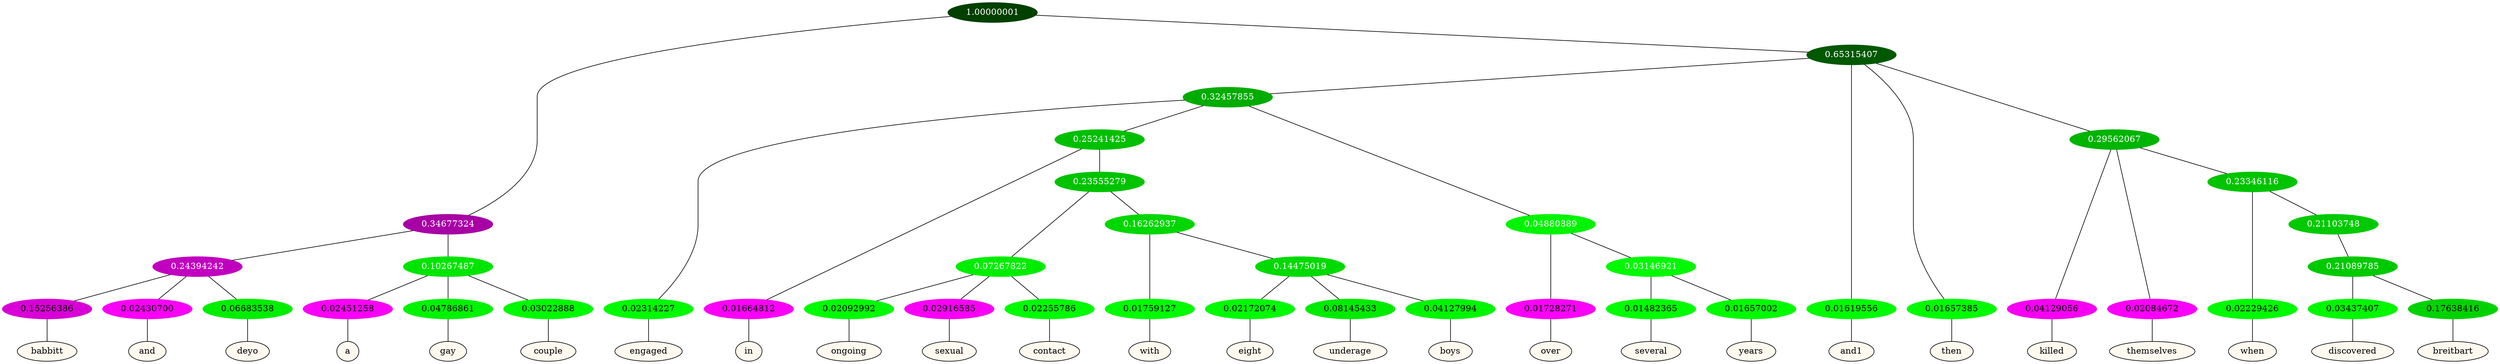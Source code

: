 graph {
	node [format=png height=0.15 nodesep=0.001 ordering=out overlap=prism overlap_scaling=0.01 ranksep=0.001 ratio=0.2 style=filled width=0.15]
	{
		rank=same
		a_w_9 [label=babbitt color=black fillcolor=floralwhite style="filled,solid"]
		a_w_10 [label=and color=black fillcolor=floralwhite style="filled,solid"]
		a_w_11 [label=deyo color=black fillcolor=floralwhite style="filled,solid"]
		a_w_12 [label=a color=black fillcolor=floralwhite style="filled,solid"]
		a_w_13 [label=gay color=black fillcolor=floralwhite style="filled,solid"]
		a_w_14 [label=couple color=black fillcolor=floralwhite style="filled,solid"]
		a_w_15 [label=engaged color=black fillcolor=floralwhite style="filled,solid"]
		a_w_21 [label=in color=black fillcolor=floralwhite style="filled,solid"]
		a_w_32 [label=ongoing color=black fillcolor=floralwhite style="filled,solid"]
		a_w_33 [label=sexual color=black fillcolor=floralwhite style="filled,solid"]
		a_w_34 [label=contact color=black fillcolor=floralwhite style="filled,solid"]
		a_w_35 [label=with color=black fillcolor=floralwhite style="filled,solid"]
		a_w_39 [label=eight color=black fillcolor=floralwhite style="filled,solid"]
		a_w_40 [label=underage color=black fillcolor=floralwhite style="filled,solid"]
		a_w_41 [label=boys color=black fillcolor=floralwhite style="filled,solid"]
		a_w_23 [label=over color=black fillcolor=floralwhite style="filled,solid"]
		a_w_29 [label=several color=black fillcolor=floralwhite style="filled,solid"]
		a_w_30 [label=years color=black fillcolor=floralwhite style="filled,solid"]
		a_w_6 [label=and1 color=black fillcolor=floralwhite style="filled,solid"]
		a_w_7 [label=then color=black fillcolor=floralwhite style="filled,solid"]
		a_w_18 [label=killed color=black fillcolor=floralwhite style="filled,solid"]
		a_w_19 [label=themselves color=black fillcolor=floralwhite style="filled,solid"]
		a_w_25 [label=when color=black fillcolor=floralwhite style="filled,solid"]
		a_w_37 [label=discovered color=black fillcolor=floralwhite style="filled,solid"]
		a_w_38 [label=breitbart color=black fillcolor=floralwhite style="filled,solid"]
	}
	a_n_9 -- a_w_9
	a_n_10 -- a_w_10
	a_n_11 -- a_w_11
	a_n_12 -- a_w_12
	a_n_13 -- a_w_13
	a_n_14 -- a_w_14
	a_n_15 -- a_w_15
	a_n_21 -- a_w_21
	a_n_32 -- a_w_32
	a_n_33 -- a_w_33
	a_n_34 -- a_w_34
	a_n_35 -- a_w_35
	a_n_39 -- a_w_39
	a_n_40 -- a_w_40
	a_n_41 -- a_w_41
	a_n_23 -- a_w_23
	a_n_29 -- a_w_29
	a_n_30 -- a_w_30
	a_n_6 -- a_w_6
	a_n_7 -- a_w_7
	a_n_18 -- a_w_18
	a_n_19 -- a_w_19
	a_n_25 -- a_w_25
	a_n_37 -- a_w_37
	a_n_38 -- a_w_38
	{
		rank=same
		a_n_9 [label=0.15256386 color="0.835 1.000 0.847" fontcolor=black]
		a_n_10 [label=0.02430700 color="0.835 1.000 0.976" fontcolor=black]
		a_n_11 [label=0.06683538 color="0.334 1.000 0.933" fontcolor=black]
		a_n_12 [label=0.02451258 color="0.835 1.000 0.975" fontcolor=black]
		a_n_13 [label=0.04786861 color="0.334 1.000 0.952" fontcolor=black]
		a_n_14 [label=0.03022888 color="0.334 1.000 0.970" fontcolor=black]
		a_n_15 [label=0.02314227 color="0.334 1.000 0.977" fontcolor=black]
		a_n_21 [label=0.01664812 color="0.835 1.000 0.983" fontcolor=black]
		a_n_32 [label=0.02092992 color="0.334 1.000 0.979" fontcolor=black]
		a_n_33 [label=0.02916585 color="0.835 1.000 0.971" fontcolor=black]
		a_n_34 [label=0.02255786 color="0.334 1.000 0.977" fontcolor=black]
		a_n_35 [label=0.01759127 color="0.334 1.000 0.982" fontcolor=black]
		a_n_39 [label=0.02172074 color="0.334 1.000 0.978" fontcolor=black]
		a_n_40 [label=0.08145433 color="0.334 1.000 0.919" fontcolor=black]
		a_n_41 [label=0.04127994 color="0.334 1.000 0.959" fontcolor=black]
		a_n_23 [label=0.01728271 color="0.835 1.000 0.983" fontcolor=black]
		a_n_29 [label=0.01482365 color="0.334 1.000 0.985" fontcolor=black]
		a_n_30 [label=0.01657002 color="0.334 1.000 0.983" fontcolor=black]
		a_n_6 [label=0.01619556 color="0.334 1.000 0.984" fontcolor=black]
		a_n_7 [label=0.01657385 color="0.334 1.000 0.983" fontcolor=black]
		a_n_18 [label=0.04129056 color="0.835 1.000 0.959" fontcolor=black]
		a_n_19 [label=0.02084672 color="0.835 1.000 0.979" fontcolor=black]
		a_n_25 [label=0.02229426 color="0.334 1.000 0.978" fontcolor=black]
		a_n_37 [label=0.03437407 color="0.334 1.000 0.966" fontcolor=black]
		a_n_38 [label=0.17638416 color="0.334 1.000 0.824" fontcolor=black]
	}
	a_n_0 [label=1.00000001 color="0.334 1.000 0.250" fontcolor=grey99]
	a_n_1 [label=0.34677324 color="0.835 1.000 0.653" fontcolor=grey99]
	a_n_0 -- a_n_1
	a_n_2 [label=0.65315407 color="0.334 1.000 0.347" fontcolor=grey99]
	a_n_0 -- a_n_2
	a_n_3 [label=0.24394242 color="0.835 1.000 0.756" fontcolor=grey99]
	a_n_1 -- a_n_3
	a_n_4 [label=0.10267487 color="0.334 1.000 0.897" fontcolor=grey99]
	a_n_1 -- a_n_4
	a_n_5 [label=0.32457855 color="0.334 1.000 0.675" fontcolor=grey99]
	a_n_2 -- a_n_5
	a_n_2 -- a_n_6
	a_n_2 -- a_n_7
	a_n_8 [label=0.29562067 color="0.334 1.000 0.704" fontcolor=grey99]
	a_n_2 -- a_n_8
	a_n_3 -- a_n_9
	a_n_3 -- a_n_10
	a_n_3 -- a_n_11
	a_n_4 -- a_n_12
	a_n_4 -- a_n_13
	a_n_4 -- a_n_14
	a_n_5 -- a_n_15
	a_n_16 [label=0.25241425 color="0.334 1.000 0.748" fontcolor=grey99]
	a_n_5 -- a_n_16
	a_n_17 [label=0.04880889 color="0.334 1.000 0.951" fontcolor=grey99]
	a_n_5 -- a_n_17
	a_n_8 -- a_n_18
	a_n_8 -- a_n_19
	a_n_20 [label=0.23346116 color="0.334 1.000 0.767" fontcolor=grey99]
	a_n_8 -- a_n_20
	a_n_16 -- a_n_21
	a_n_22 [label=0.23555279 color="0.334 1.000 0.764" fontcolor=grey99]
	a_n_16 -- a_n_22
	a_n_17 -- a_n_23
	a_n_24 [label=0.03146921 color="0.334 1.000 0.969" fontcolor=grey99]
	a_n_17 -- a_n_24
	a_n_20 -- a_n_25
	a_n_26 [label=0.21103748 color="0.334 1.000 0.789" fontcolor=grey99]
	a_n_20 -- a_n_26
	a_n_27 [label=0.07267822 color="0.334 1.000 0.927" fontcolor=grey99]
	a_n_22 -- a_n_27
	a_n_28 [label=0.16262937 color="0.334 1.000 0.837" fontcolor=grey99]
	a_n_22 -- a_n_28
	a_n_24 -- a_n_29
	a_n_24 -- a_n_30
	a_n_31 [label=0.21089785 color="0.334 1.000 0.789" fontcolor=grey99]
	a_n_26 -- a_n_31
	a_n_27 -- a_n_32
	a_n_27 -- a_n_33
	a_n_27 -- a_n_34
	a_n_28 -- a_n_35
	a_n_36 [label=0.14475019 color="0.334 1.000 0.855" fontcolor=grey99]
	a_n_28 -- a_n_36
	a_n_31 -- a_n_37
	a_n_31 -- a_n_38
	a_n_36 -- a_n_39
	a_n_36 -- a_n_40
	a_n_36 -- a_n_41
}
